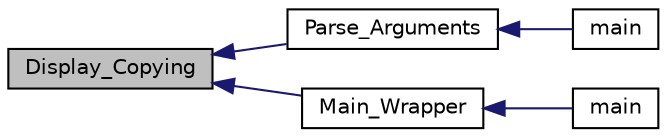 digraph "Display_Copying"
{
  edge [fontname="Helvetica",fontsize="10",labelfontname="Helvetica",labelfontsize="10"];
  node [fontname="Helvetica",fontsize="10",shape=record];
  rankdir="LR";
  Node1 [label="Display_Copying",height=0.2,width=0.4,color="black", fillcolor="grey75", style="filled", fontcolor="black"];
  Node1 -> Node2 [dir="back",color="midnightblue",fontsize="10",style="solid",fontname="Helvetica"];
  Node2 [label="Parse_Arguments",height=0.2,width=0.4,color="black", fillcolor="white", style="filled",URL="$ma2asm_8c.html#a7e8dc5deafda75c2015d11b38142d950"];
  Node2 -> Node3 [dir="back",color="midnightblue",fontsize="10",style="solid",fontname="Helvetica"];
  Node3 [label="main",height=0.2,width=0.4,color="black", fillcolor="white", style="filled",URL="$ma2asm_8c.html#a0ddf1224851353fc92bfbff6f499fa97"];
  Node1 -> Node4 [dir="back",color="midnightblue",fontsize="10",style="solid",fontname="Helvetica"];
  Node4 [label="Main_Wrapper",height=0.2,width=0.4,color="black", fillcolor="white", style="filled",URL="$top__level_8c.html#a335bb6fe70cf4c383aec5baef5f39e47"];
  Node4 -> Node5 [dir="back",color="midnightblue",fontsize="10",style="solid",fontname="Helvetica"];
  Node5 [label="main",height=0.2,width=0.4,color="black", fillcolor="white", style="filled",URL="$top__level_8c.html#a0ddf1224851353fc92bfbff6f499fa97"];
}
